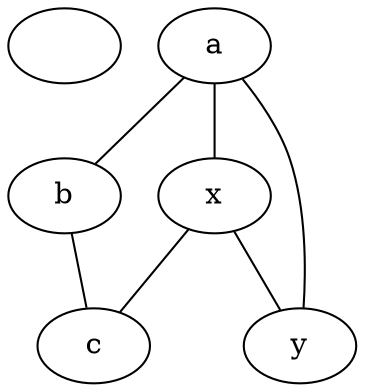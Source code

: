 graph test2 {
      󠁡 a -- b -- c;
       a -- {x y};
       x -- c [w=10.0];
       x -- y [w=5.0,len=3];
}

